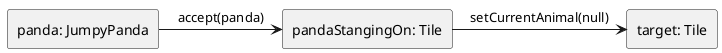 @startuml
skinparam linestyle ortho
rectangle "panda: JumpyPanda" as p
rectangle "target: Tile" as t1
rectangle "pandaStangingOn: Tile" as t2

p -right-> t2: accept(panda)
t2-right->t1: setCurrentAnimal(null)


@enduml
